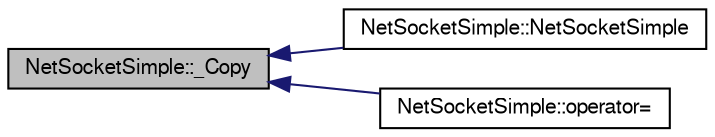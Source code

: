 digraph G
{
  edge [fontname="FreeSans",fontsize="10",labelfontname="FreeSans",labelfontsize="10"];
  node [fontname="FreeSans",fontsize="10",shape=record];
  rankdir=LR;
  Node1 [label="NetSocketSimple::_Copy",height=0.2,width=0.4,color="black", fillcolor="grey75", style="filled" fontcolor="black"];
  Node1 -> Node2 [dir=back,color="midnightblue",fontsize="10",style="solid",fontname="FreeSans"];
  Node2 [label="NetSocketSimple::NetSocketSimple",height=0.2,width=0.4,color="black", fillcolor="white", style="filled",URL="$class_net_socket_simple.html#abf0dab7f59120c46b99d5ebd1b120790"];
  Node1 -> Node3 [dir=back,color="midnightblue",fontsize="10",style="solid",fontname="FreeSans"];
  Node3 [label="NetSocketSimple::operator=",height=0.2,width=0.4,color="black", fillcolor="white", style="filled",URL="$class_net_socket_simple.html#afa1b2f2cd2015701d15b4d0428cde8be"];
}
